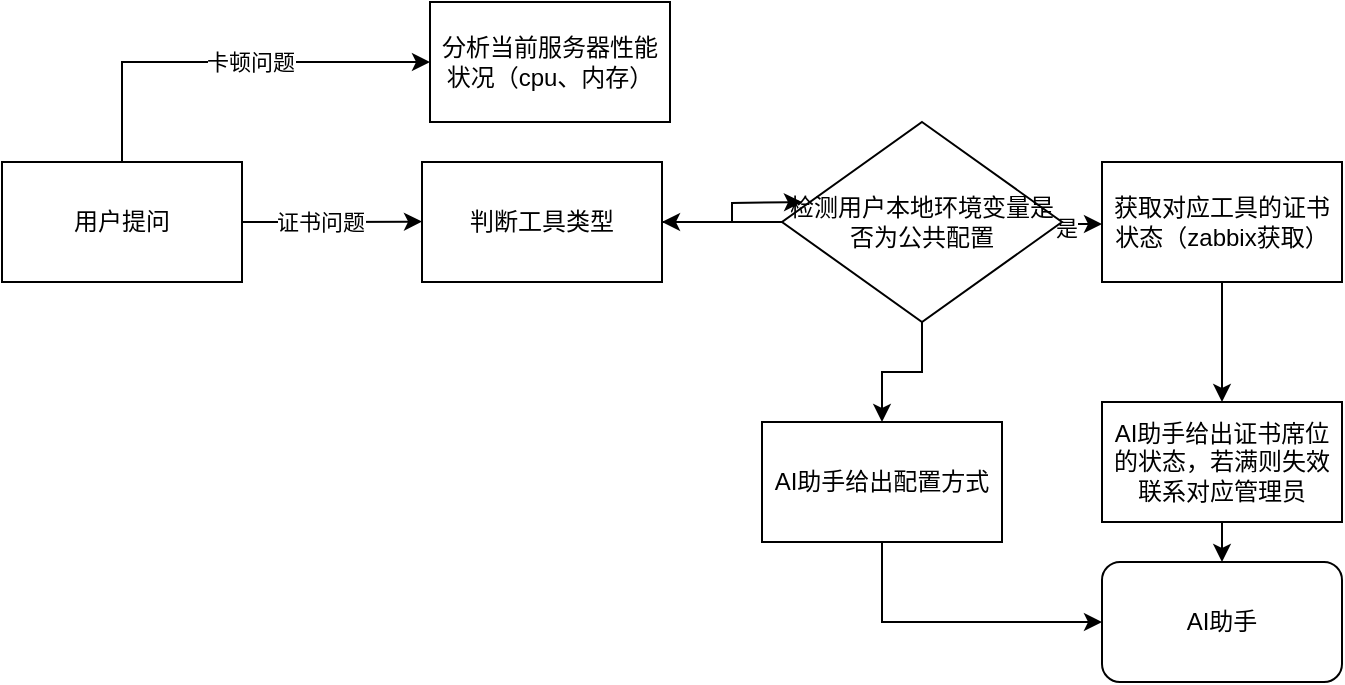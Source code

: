 <mxfile version="26.2.14">
  <diagram name="第 1 页" id="_3apzQWNts1fiMa5BOEU">
    <mxGraphModel dx="1061" dy="462" grid="1" gridSize="10" guides="1" tooltips="1" connect="1" arrows="1" fold="1" page="1" pageScale="1" pageWidth="827" pageHeight="1169" math="0" shadow="0">
      <root>
        <mxCell id="0" />
        <mxCell id="1" parent="0" />
        <mxCell id="du3ij_6MLwKsIhkfcnGm-9" style="edgeStyle=orthogonalEdgeStyle;rounded=0;orthogonalLoop=1;jettySize=auto;html=1;exitX=0.5;exitY=0;exitDx=0;exitDy=0;entryX=0;entryY=0.5;entryDx=0;entryDy=0;" edge="1" parent="1" source="du3ij_6MLwKsIhkfcnGm-1" target="du3ij_6MLwKsIhkfcnGm-5">
          <mxGeometry relative="1" as="geometry" />
        </mxCell>
        <mxCell id="du3ij_6MLwKsIhkfcnGm-10" value="卡顿问题" style="edgeLabel;html=1;align=center;verticalAlign=middle;resizable=0;points=[];" vertex="1" connectable="0" parent="du3ij_6MLwKsIhkfcnGm-9">
          <mxGeometry x="0.112" relative="1" as="geometry">
            <mxPoint as="offset" />
          </mxGeometry>
        </mxCell>
        <mxCell id="du3ij_6MLwKsIhkfcnGm-14" style="edgeStyle=orthogonalEdgeStyle;rounded=0;orthogonalLoop=1;jettySize=auto;html=1;exitX=1;exitY=0.5;exitDx=0;exitDy=0;" edge="1" parent="1" source="du3ij_6MLwKsIhkfcnGm-1">
          <mxGeometry relative="1" as="geometry">
            <mxPoint x="290" y="149.81" as="targetPoint" />
          </mxGeometry>
        </mxCell>
        <mxCell id="du3ij_6MLwKsIhkfcnGm-15" value="证书问题" style="edgeLabel;html=1;align=center;verticalAlign=middle;resizable=0;points=[];" vertex="1" connectable="0" parent="du3ij_6MLwKsIhkfcnGm-14">
          <mxGeometry x="-0.152" relative="1" as="geometry">
            <mxPoint as="offset" />
          </mxGeometry>
        </mxCell>
        <mxCell id="du3ij_6MLwKsIhkfcnGm-1" value="用户提问" style="rounded=0;whiteSpace=wrap;html=1;" vertex="1" parent="1">
          <mxGeometry x="80" y="120" width="120" height="60" as="geometry" />
        </mxCell>
        <mxCell id="du3ij_6MLwKsIhkfcnGm-5" value="分析当前服务器性能状况（cpu、内存）" style="rounded=0;whiteSpace=wrap;html=1;" vertex="1" parent="1">
          <mxGeometry x="294" y="40" width="120" height="60" as="geometry" />
        </mxCell>
        <mxCell id="du3ij_6MLwKsIhkfcnGm-18" style="edgeStyle=orthogonalEdgeStyle;rounded=0;orthogonalLoop=1;jettySize=auto;html=1;exitX=1;exitY=0.5;exitDx=0;exitDy=0;" edge="1" parent="1" source="du3ij_6MLwKsIhkfcnGm-12">
          <mxGeometry relative="1" as="geometry">
            <mxPoint x="480" y="140" as="targetPoint" />
          </mxGeometry>
        </mxCell>
        <mxCell id="du3ij_6MLwKsIhkfcnGm-12" value="判断工具类型" style="rounded=0;whiteSpace=wrap;html=1;" vertex="1" parent="1">
          <mxGeometry x="290" y="120" width="120" height="60" as="geometry" />
        </mxCell>
        <mxCell id="du3ij_6MLwKsIhkfcnGm-19" style="edgeStyle=orthogonalEdgeStyle;rounded=0;orthogonalLoop=1;jettySize=auto;html=1;exitX=0.95;exitY=0.51;exitDx=0;exitDy=0;entryX=0;entryY=0.5;entryDx=0;entryDy=0;exitPerimeter=0;" edge="1" parent="1" source="du3ij_6MLwKsIhkfcnGm-30" target="du3ij_6MLwKsIhkfcnGm-17">
          <mxGeometry relative="1" as="geometry">
            <mxPoint x="600" y="140" as="sourcePoint" />
          </mxGeometry>
        </mxCell>
        <mxCell id="du3ij_6MLwKsIhkfcnGm-21" value="是" style="edgeLabel;html=1;align=center;verticalAlign=middle;resizable=0;points=[];" vertex="1" connectable="0" parent="du3ij_6MLwKsIhkfcnGm-19">
          <mxGeometry x="-0.4" y="-2" relative="1" as="geometry">
            <mxPoint as="offset" />
          </mxGeometry>
        </mxCell>
        <mxCell id="du3ij_6MLwKsIhkfcnGm-24" style="edgeStyle=orthogonalEdgeStyle;rounded=0;orthogonalLoop=1;jettySize=auto;html=1;exitX=0.5;exitY=1;exitDx=0;exitDy=0;entryX=0.5;entryY=0;entryDx=0;entryDy=0;" edge="1" parent="1" source="du3ij_6MLwKsIhkfcnGm-30" target="du3ij_6MLwKsIhkfcnGm-22">
          <mxGeometry relative="1" as="geometry">
            <mxPoint x="540" y="170" as="sourcePoint" />
          </mxGeometry>
        </mxCell>
        <mxCell id="du3ij_6MLwKsIhkfcnGm-27" style="edgeStyle=orthogonalEdgeStyle;rounded=0;orthogonalLoop=1;jettySize=auto;html=1;exitX=0.5;exitY=1;exitDx=0;exitDy=0;entryX=0.5;entryY=0;entryDx=0;entryDy=0;" edge="1" parent="1" source="du3ij_6MLwKsIhkfcnGm-17" target="du3ij_6MLwKsIhkfcnGm-26">
          <mxGeometry relative="1" as="geometry" />
        </mxCell>
        <mxCell id="du3ij_6MLwKsIhkfcnGm-17" value="获取对应工具的证书状态（zabbix获取）" style="rounded=0;whiteSpace=wrap;html=1;" vertex="1" parent="1">
          <mxGeometry x="630" y="120" width="120" height="60" as="geometry" />
        </mxCell>
        <mxCell id="du3ij_6MLwKsIhkfcnGm-28" style="edgeStyle=orthogonalEdgeStyle;rounded=0;orthogonalLoop=1;jettySize=auto;html=1;exitX=0.5;exitY=1;exitDx=0;exitDy=0;entryX=0;entryY=0.5;entryDx=0;entryDy=0;" edge="1" parent="1" source="du3ij_6MLwKsIhkfcnGm-22" target="du3ij_6MLwKsIhkfcnGm-25">
          <mxGeometry relative="1" as="geometry" />
        </mxCell>
        <mxCell id="du3ij_6MLwKsIhkfcnGm-22" value="AI助手给出配置方式" style="rounded=0;whiteSpace=wrap;html=1;" vertex="1" parent="1">
          <mxGeometry x="460" y="250" width="120" height="60" as="geometry" />
        </mxCell>
        <mxCell id="du3ij_6MLwKsIhkfcnGm-25" value="AI助手" style="rounded=1;whiteSpace=wrap;html=1;" vertex="1" parent="1">
          <mxGeometry x="630" y="320" width="120" height="60" as="geometry" />
        </mxCell>
        <mxCell id="du3ij_6MLwKsIhkfcnGm-29" style="edgeStyle=orthogonalEdgeStyle;rounded=0;orthogonalLoop=1;jettySize=auto;html=1;exitX=0.5;exitY=1;exitDx=0;exitDy=0;entryX=0.5;entryY=0;entryDx=0;entryDy=0;" edge="1" parent="1" source="du3ij_6MLwKsIhkfcnGm-26" target="du3ij_6MLwKsIhkfcnGm-25">
          <mxGeometry relative="1" as="geometry" />
        </mxCell>
        <mxCell id="du3ij_6MLwKsIhkfcnGm-26" value="AI助手给出证书席位的状态，若满则失效联系对应管理员" style="rounded=0;whiteSpace=wrap;html=1;" vertex="1" parent="1">
          <mxGeometry x="630" y="240" width="120" height="60" as="geometry" />
        </mxCell>
        <mxCell id="du3ij_6MLwKsIhkfcnGm-31" value="" style="edgeStyle=orthogonalEdgeStyle;rounded=0;orthogonalLoop=1;jettySize=auto;html=1;" edge="1" parent="1" source="du3ij_6MLwKsIhkfcnGm-30" target="du3ij_6MLwKsIhkfcnGm-12">
          <mxGeometry relative="1" as="geometry" />
        </mxCell>
        <mxCell id="du3ij_6MLwKsIhkfcnGm-30" value="检测用户本地环境变量是否为公共配置" style="rhombus;whiteSpace=wrap;html=1;" vertex="1" parent="1">
          <mxGeometry x="470" y="100" width="140" height="100" as="geometry" />
        </mxCell>
      </root>
    </mxGraphModel>
  </diagram>
</mxfile>
